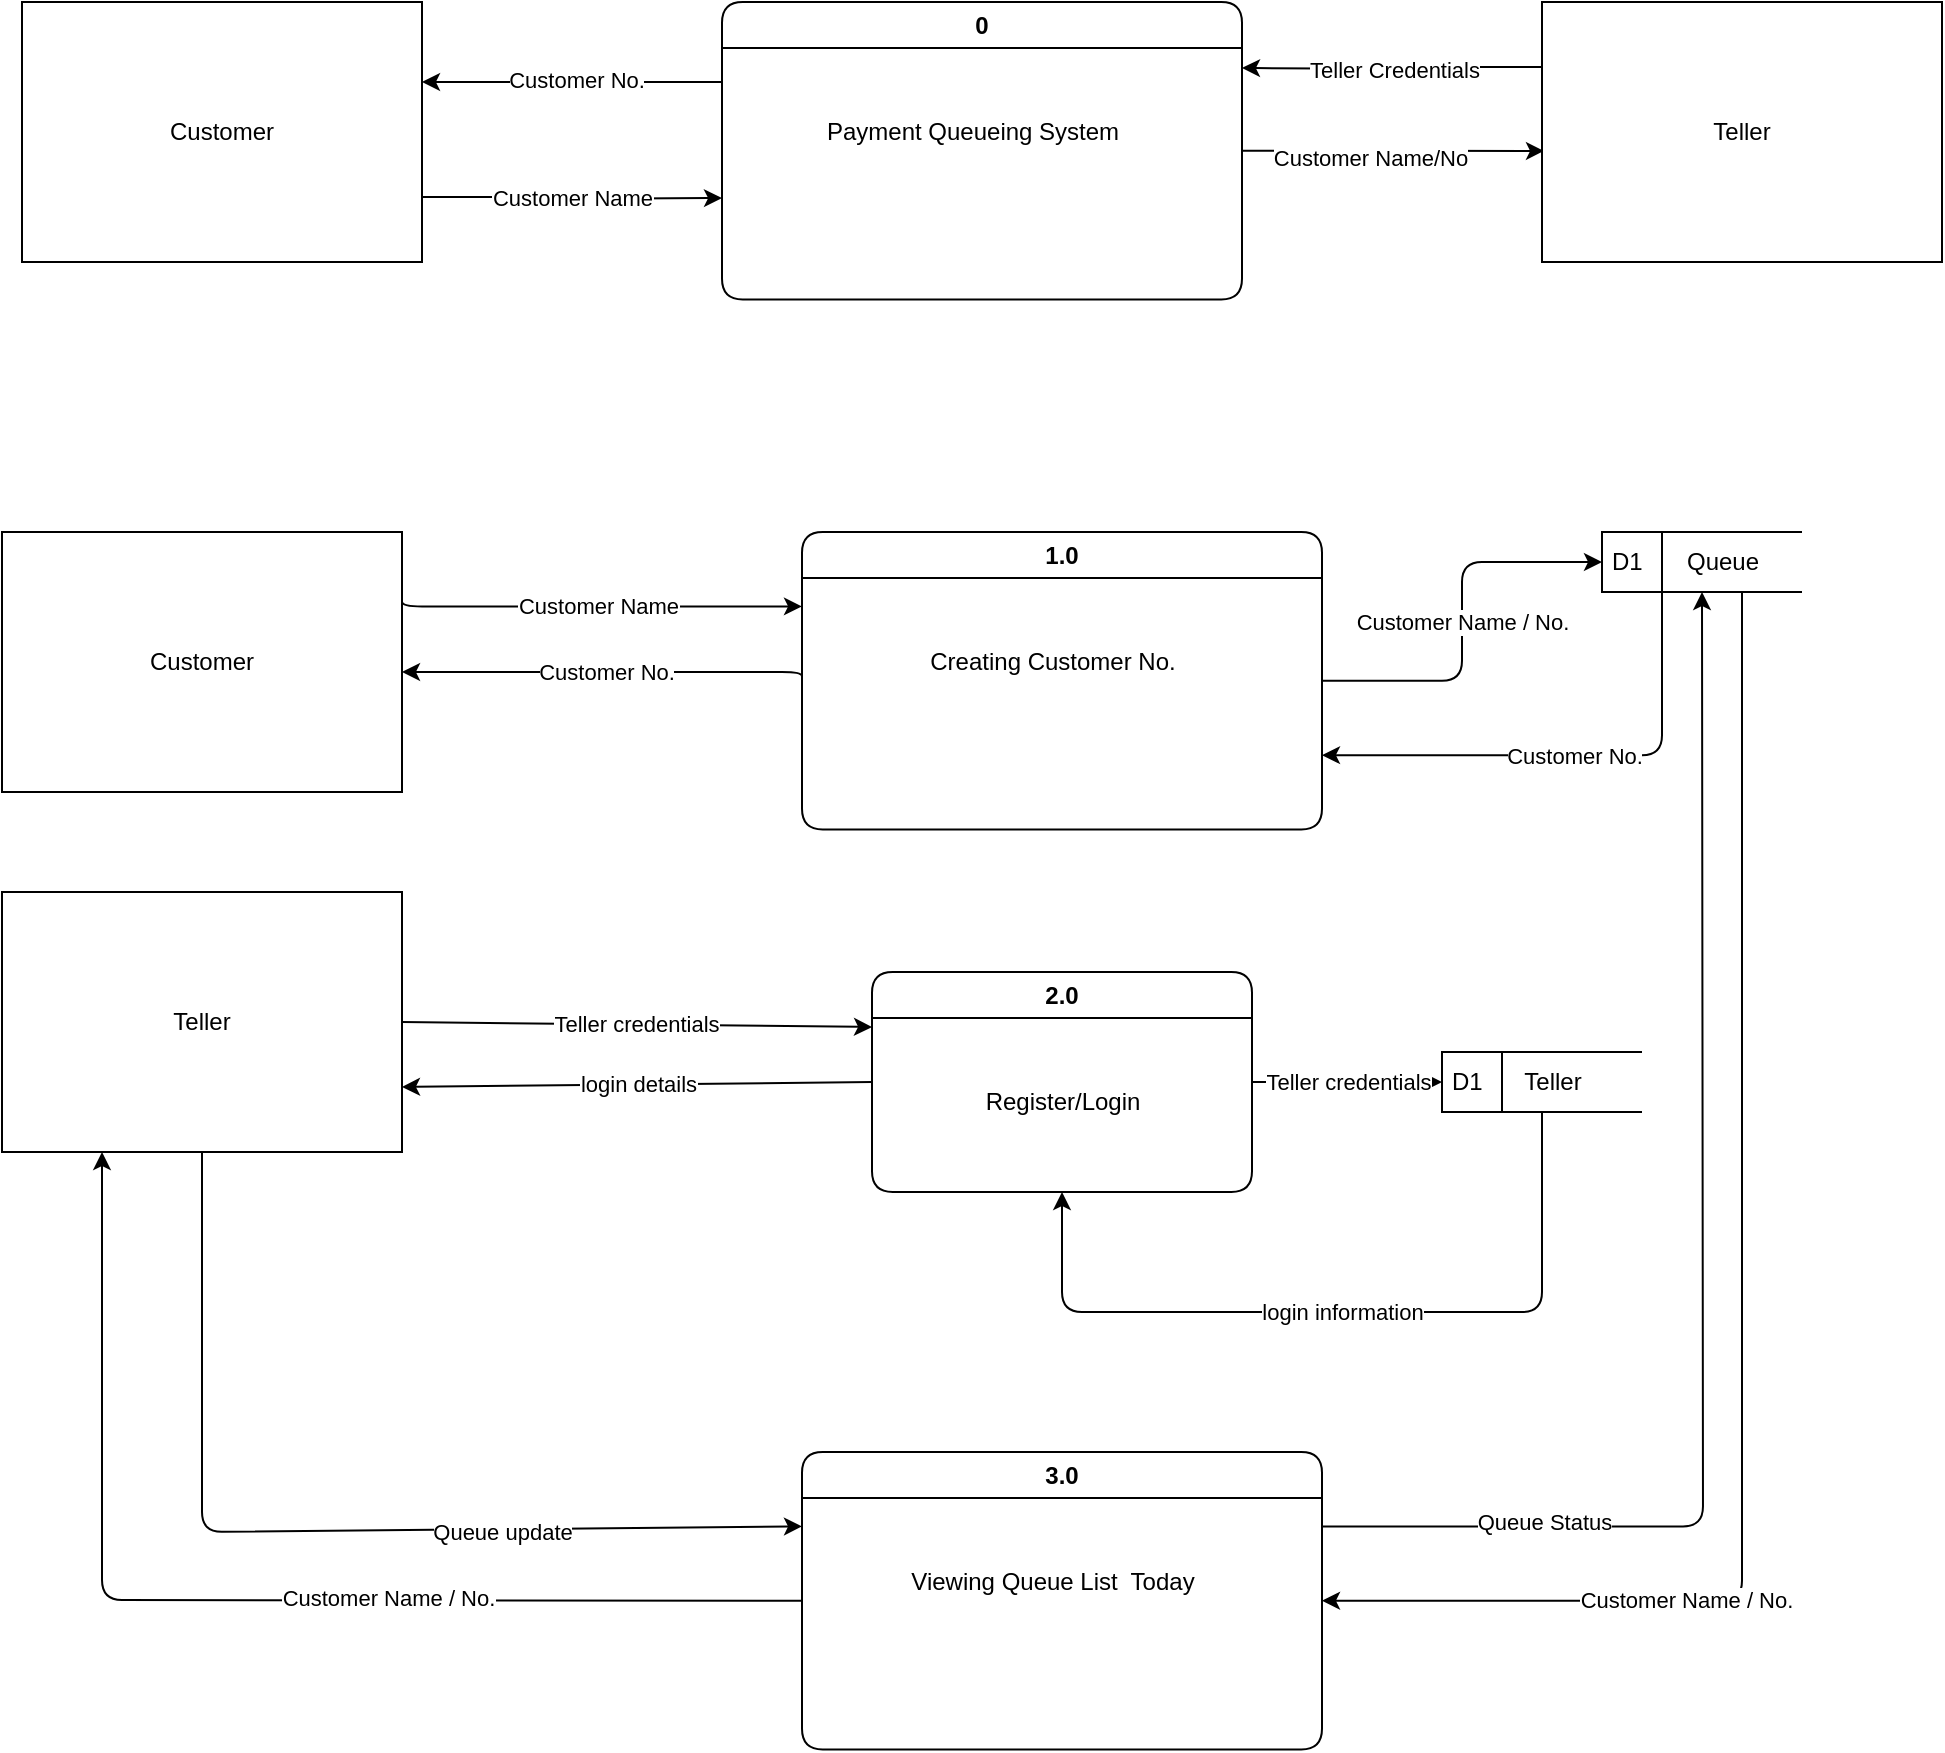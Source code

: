<mxfile>
    <diagram id="FPSVL1RBPlIBnXr47U7K" name="Page-1">
        <mxGraphModel dx="1906" dy="369" grid="1" gridSize="10" guides="1" tooltips="1" connect="1" arrows="1" fold="1" page="1" pageScale="1" pageWidth="850" pageHeight="1100" math="0" shadow="0">
            <root>
                <mxCell id="0"/>
                <mxCell id="1" parent="0"/>
                <mxCell id="28" value="Customer Name" style="edgeStyle=orthogonalEdgeStyle;html=1;exitX=1;exitY=0.75;exitDx=0;exitDy=0;" parent="1" source="2" edge="1">
                    <mxGeometry relative="1" as="geometry">
                        <mxPoint x="270" y="283" as="targetPoint"/>
                    </mxGeometry>
                </mxCell>
                <mxCell id="2" value="Customer" style="rounded=0;whiteSpace=wrap;html=1;glass=0;shadow=0;" parent="1" vertex="1">
                    <mxGeometry x="-80" y="185" width="200" height="130" as="geometry"/>
                </mxCell>
                <mxCell id="27" value="Customer No." style="edgeStyle=orthogonalEdgeStyle;html=1;" parent="1" edge="1">
                    <mxGeometry x="-0.019" y="-1" relative="1" as="geometry">
                        <mxPoint x="270" y="225" as="sourcePoint"/>
                        <mxPoint x="120" y="225" as="targetPoint"/>
                        <Array as="points">
                            <mxPoint x="150" y="225"/>
                            <mxPoint x="150" y="225"/>
                        </Array>
                        <mxPoint as="offset"/>
                    </mxGeometry>
                </mxCell>
                <mxCell id="33" style="edgeStyle=orthogonalEdgeStyle;html=1;exitX=1;exitY=0.5;exitDx=0;exitDy=0;entryX=0.005;entryY=0.573;entryDx=0;entryDy=0;entryPerimeter=0;" parent="1" source="4" target="13" edge="1">
                    <mxGeometry relative="1" as="geometry"/>
                </mxCell>
                <mxCell id="35" value="Customer Name/No" style="edgeLabel;html=1;align=center;verticalAlign=middle;resizable=0;points=[];" parent="33" vertex="1" connectable="0">
                    <mxGeometry x="-0.152" y="-3" relative="1" as="geometry">
                        <mxPoint as="offset"/>
                    </mxGeometry>
                </mxCell>
                <mxCell id="4" value="0" style="swimlane;whiteSpace=wrap;html=1;rounded=1;" parent="1" vertex="1">
                    <mxGeometry x="270" y="185" width="260" height="148.75" as="geometry"/>
                </mxCell>
                <mxCell id="6" value="Payment Queueing System" style="text;html=1;align=center;verticalAlign=middle;resizable=0;points=[];autosize=1;strokeColor=none;fillColor=none;" parent="4" vertex="1">
                    <mxGeometry x="40" y="50" width="170" height="30" as="geometry"/>
                </mxCell>
                <mxCell id="34" value="Teller Credentials" style="edgeStyle=orthogonalEdgeStyle;html=1;exitX=0;exitY=0.25;exitDx=0;exitDy=0;" parent="1" source="13" edge="1">
                    <mxGeometry relative="1" as="geometry">
                        <mxPoint x="530" y="218" as="targetPoint"/>
                    </mxGeometry>
                </mxCell>
                <mxCell id="13" value="Teller" style="rounded=0;whiteSpace=wrap;html=1;glass=0;shadow=0;" parent="1" vertex="1">
                    <mxGeometry x="680" y="185" width="200" height="130" as="geometry"/>
                </mxCell>
                <mxCell id="41" value="Customer Name" style="edgeStyle=orthogonalEdgeStyle;html=1;exitX=1;exitY=0.25;exitDx=0;exitDy=0;entryX=0;entryY=0.25;entryDx=0;entryDy=0;" parent="1" source="36" target="39" edge="1">
                    <mxGeometry relative="1" as="geometry">
                        <Array as="points">
                            <mxPoint x="110" y="487"/>
                        </Array>
                    </mxGeometry>
                </mxCell>
                <mxCell id="36" value="Customer" style="rounded=0;whiteSpace=wrap;html=1;glass=0;shadow=0;" parent="1" vertex="1">
                    <mxGeometry x="-90" y="450" width="200" height="130" as="geometry"/>
                </mxCell>
                <mxCell id="46" value="Customer Name / No." style="edgeStyle=orthogonalEdgeStyle;html=1;entryX=0;entryY=0.5;entryDx=0;entryDy=0;" parent="1" source="39" target="44" edge="1">
                    <mxGeometry relative="1" as="geometry"/>
                </mxCell>
                <mxCell id="55" value="Customer No." style="edgeStyle=orthogonalEdgeStyle;html=1;exitX=0;exitY=0.5;exitDx=0;exitDy=0;" parent="1" source="39" target="36" edge="1">
                    <mxGeometry relative="1" as="geometry">
                        <Array as="points">
                            <mxPoint x="310" y="520"/>
                        </Array>
                    </mxGeometry>
                </mxCell>
                <mxCell id="39" value="1.0" style="swimlane;whiteSpace=wrap;html=1;rounded=1;" parent="1" vertex="1">
                    <mxGeometry x="310" y="450" width="260" height="148.75" as="geometry"/>
                </mxCell>
                <mxCell id="40" value="Creating Customer No." style="text;html=1;align=center;verticalAlign=middle;resizable=0;points=[];autosize=1;strokeColor=none;fillColor=none;" parent="39" vertex="1">
                    <mxGeometry x="50" y="50" width="150" height="30" as="geometry"/>
                </mxCell>
                <mxCell id="44" value="D1" style="html=1;dashed=0;whitespace=wrap;shape=mxgraph.dfd.dataStoreID;align=left;spacingLeft=3;points=[[0,0],[0.5,0],[1,0],[0,0.5],[1,0.5],[0,1],[0.5,1],[1,1]];rounded=1;shadow=0;glass=0;" parent="1" vertex="1">
                    <mxGeometry x="710" y="450" width="100" height="30" as="geometry"/>
                </mxCell>
                <mxCell id="54" value="Customer Name / No." style="edgeStyle=orthogonalEdgeStyle;html=1;entryX=1;entryY=0.5;entryDx=0;entryDy=0;" parent="1" source="45" target="48" edge="1">
                    <mxGeometry x="0.49" relative="1" as="geometry">
                        <Array as="points">
                            <mxPoint x="780" y="984"/>
                        </Array>
                        <mxPoint as="offset"/>
                    </mxGeometry>
                </mxCell>
                <mxCell id="58" value="Customer No." style="edgeStyle=orthogonalEdgeStyle;html=1;entryX=1;entryY=0.75;entryDx=0;entryDy=0;" parent="1" source="45" target="39" edge="1">
                    <mxGeometry relative="1" as="geometry">
                        <Array as="points">
                            <mxPoint x="740" y="562"/>
                        </Array>
                    </mxGeometry>
                </mxCell>
                <mxCell id="45" value="Queue" style="text;html=1;align=center;verticalAlign=middle;resizable=0;points=[];autosize=1;strokeColor=none;fillColor=none;" parent="1" vertex="1">
                    <mxGeometry x="740" y="450" width="60" height="30" as="geometry"/>
                </mxCell>
                <mxCell id="77" value="Teller credentials" style="edgeStyle=none;html=1;exitX=1;exitY=0.5;exitDx=0;exitDy=0;entryX=0;entryY=0.25;entryDx=0;entryDy=0;" parent="1" source="47" target="64" edge="1">
                    <mxGeometry relative="1" as="geometry"/>
                </mxCell>
                <mxCell id="82" value="Queue update" style="edgeStyle=none;html=1;exitX=0.5;exitY=1;exitDx=0;exitDy=0;entryX=0;entryY=0.25;entryDx=0;entryDy=0;" parent="1" source="47" target="48" edge="1">
                    <mxGeometry x="0.388" y="-1" relative="1" as="geometry">
                        <Array as="points">
                            <mxPoint x="10" y="950"/>
                        </Array>
                        <mxPoint as="offset"/>
                    </mxGeometry>
                </mxCell>
                <mxCell id="47" value="Teller" style="rounded=0;whiteSpace=wrap;html=1;glass=0;shadow=0;" parent="1" vertex="1">
                    <mxGeometry x="-90" y="630" width="200" height="130" as="geometry"/>
                </mxCell>
                <mxCell id="62" style="edgeStyle=orthogonalEdgeStyle;html=1;exitX=1;exitY=0.25;exitDx=0;exitDy=0;" parent="1" source="48" edge="1">
                    <mxGeometry relative="1" as="geometry">
                        <mxPoint x="760" y="480" as="targetPoint"/>
                    </mxGeometry>
                </mxCell>
                <mxCell id="63" value="Queue Status" style="edgeLabel;html=1;align=center;verticalAlign=middle;resizable=0;points=[];" parent="62" vertex="1" connectable="0">
                    <mxGeometry x="-0.414" y="4" relative="1" as="geometry">
                        <mxPoint x="-76" as="offset"/>
                    </mxGeometry>
                </mxCell>
                <mxCell id="81" value="Customer Name / No." style="edgeStyle=none;html=1;exitX=0;exitY=0.5;exitDx=0;exitDy=0;entryX=0.25;entryY=1;entryDx=0;entryDy=0;" parent="1" source="48" target="47" edge="1">
                    <mxGeometry x="-0.279" y="-1" relative="1" as="geometry">
                        <Array as="points">
                            <mxPoint x="-40" y="984"/>
                        </Array>
                        <mxPoint as="offset"/>
                    </mxGeometry>
                </mxCell>
                <mxCell id="48" value="3.0" style="swimlane;whiteSpace=wrap;html=1;rounded=1;startSize=23;" parent="1" vertex="1">
                    <mxGeometry x="310" y="910" width="260" height="148.75" as="geometry"/>
                </mxCell>
                <mxCell id="49" value="Viewing Queue List&amp;nbsp; Today" style="text;html=1;align=center;verticalAlign=middle;resizable=0;points=[];autosize=1;strokeColor=none;fillColor=none;" parent="48" vertex="1">
                    <mxGeometry x="40" y="50" width="170" height="30" as="geometry"/>
                </mxCell>
                <mxCell id="71" value="Teller credentials" style="edgeStyle=none;html=1;exitX=1;exitY=0.5;exitDx=0;exitDy=0;entryX=0;entryY=0.5;entryDx=0;entryDy=0;" parent="1" source="64" target="67" edge="1">
                    <mxGeometry relative="1" as="geometry"/>
                </mxCell>
                <mxCell id="78" value="login details" style="edgeStyle=none;html=1;exitX=0;exitY=0.5;exitDx=0;exitDy=0;entryX=1;entryY=0.75;entryDx=0;entryDy=0;" parent="1" source="64" target="47" edge="1">
                    <mxGeometry relative="1" as="geometry"/>
                </mxCell>
                <mxCell id="64" value="2.0" style="swimlane;whiteSpace=wrap;html=1;rounded=1;startSize=23;" parent="1" vertex="1">
                    <mxGeometry x="345" y="670" width="190" height="110" as="geometry"/>
                </mxCell>
                <mxCell id="65" value="Register/Login" style="text;html=1;align=center;verticalAlign=middle;resizable=0;points=[];autosize=1;strokeColor=none;fillColor=none;" parent="64" vertex="1">
                    <mxGeometry x="45" y="50" width="100" height="30" as="geometry"/>
                </mxCell>
                <mxCell id="75" value="login information" style="edgeStyle=none;html=1;entryX=0.5;entryY=1;entryDx=0;entryDy=0;" parent="1" source="67" target="64" edge="1">
                    <mxGeometry relative="1" as="geometry">
                        <Array as="points">
                            <mxPoint x="680" y="840"/>
                            <mxPoint x="610" y="840"/>
                            <mxPoint x="440" y="840"/>
                        </Array>
                    </mxGeometry>
                </mxCell>
                <mxCell id="67" value="D1" style="html=1;dashed=0;whitespace=wrap;shape=mxgraph.dfd.dataStoreID;align=left;spacingLeft=3;points=[[0,0],[0.5,0],[1,0],[0,0.5],[1,0.5],[0,1],[0.5,1],[1,1]];rounded=1;shadow=0;glass=0;" parent="1" vertex="1">
                    <mxGeometry x="630" y="710" width="100" height="30" as="geometry"/>
                </mxCell>
                <mxCell id="68" value="Teller" style="text;html=1;align=center;verticalAlign=middle;resizable=0;points=[];autosize=1;strokeColor=none;fillColor=none;" parent="1" vertex="1">
                    <mxGeometry x="660" y="710" width="50" height="30" as="geometry"/>
                </mxCell>
            </root>
        </mxGraphModel>
    </diagram>
</mxfile>
